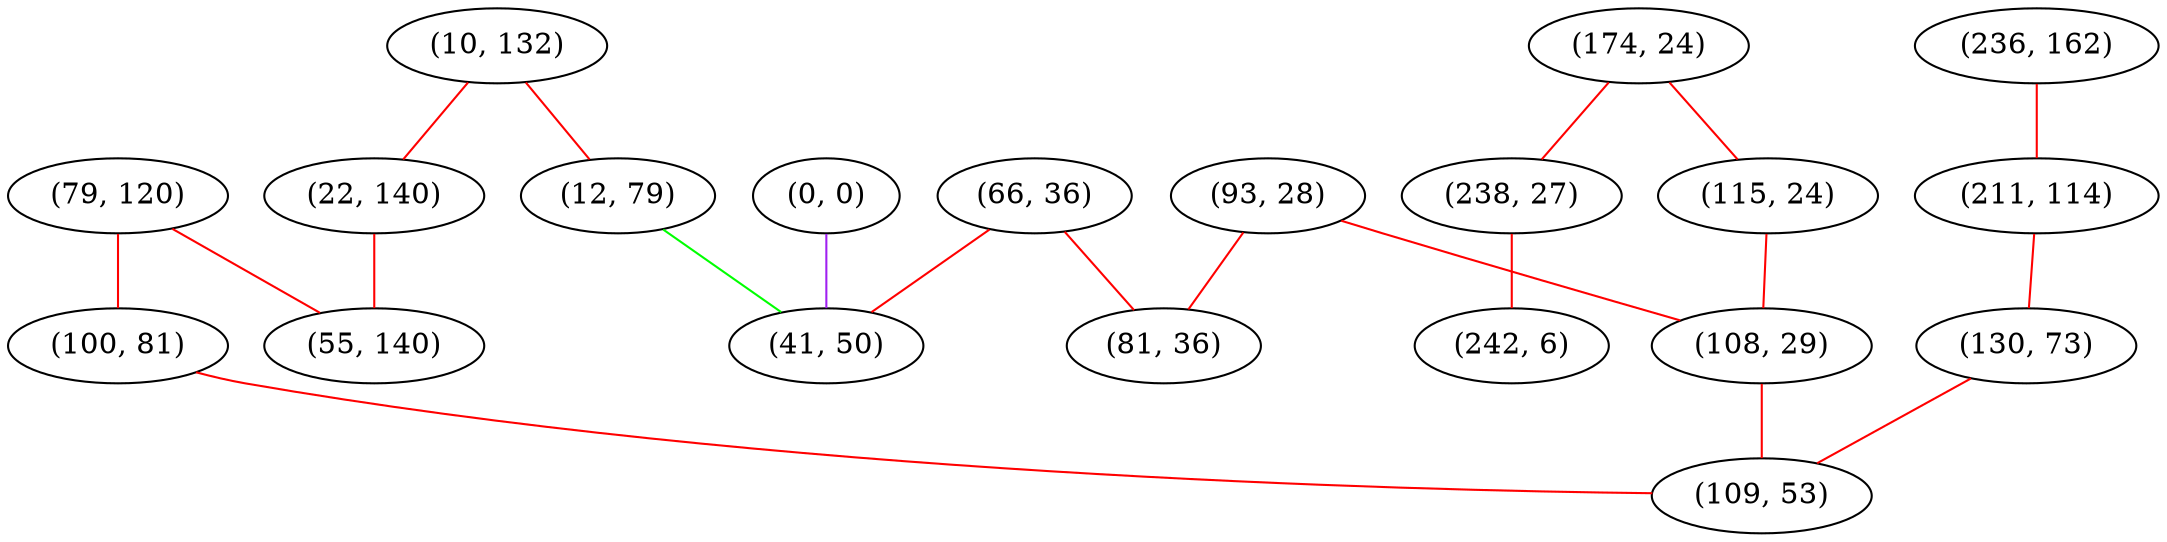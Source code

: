graph "" {
"(93, 28)";
"(236, 162)";
"(211, 114)";
"(174, 24)";
"(79, 120)";
"(10, 132)";
"(130, 73)";
"(22, 140)";
"(238, 27)";
"(100, 81)";
"(12, 79)";
"(0, 0)";
"(66, 36)";
"(115, 24)";
"(41, 50)";
"(242, 6)";
"(108, 29)";
"(55, 140)";
"(109, 53)";
"(81, 36)";
"(93, 28)" -- "(108, 29)"  [color=red, key=0, weight=1];
"(93, 28)" -- "(81, 36)"  [color=red, key=0, weight=1];
"(236, 162)" -- "(211, 114)"  [color=red, key=0, weight=1];
"(211, 114)" -- "(130, 73)"  [color=red, key=0, weight=1];
"(174, 24)" -- "(115, 24)"  [color=red, key=0, weight=1];
"(174, 24)" -- "(238, 27)"  [color=red, key=0, weight=1];
"(79, 120)" -- "(55, 140)"  [color=red, key=0, weight=1];
"(79, 120)" -- "(100, 81)"  [color=red, key=0, weight=1];
"(10, 132)" -- "(22, 140)"  [color=red, key=0, weight=1];
"(10, 132)" -- "(12, 79)"  [color=red, key=0, weight=1];
"(130, 73)" -- "(109, 53)"  [color=red, key=0, weight=1];
"(22, 140)" -- "(55, 140)"  [color=red, key=0, weight=1];
"(238, 27)" -- "(242, 6)"  [color=red, key=0, weight=1];
"(100, 81)" -- "(109, 53)"  [color=red, key=0, weight=1];
"(12, 79)" -- "(41, 50)"  [color=green, key=0, weight=2];
"(0, 0)" -- "(41, 50)"  [color=purple, key=0, weight=4];
"(66, 36)" -- "(41, 50)"  [color=red, key=0, weight=1];
"(66, 36)" -- "(81, 36)"  [color=red, key=0, weight=1];
"(115, 24)" -- "(108, 29)"  [color=red, key=0, weight=1];
"(108, 29)" -- "(109, 53)"  [color=red, key=0, weight=1];
}
